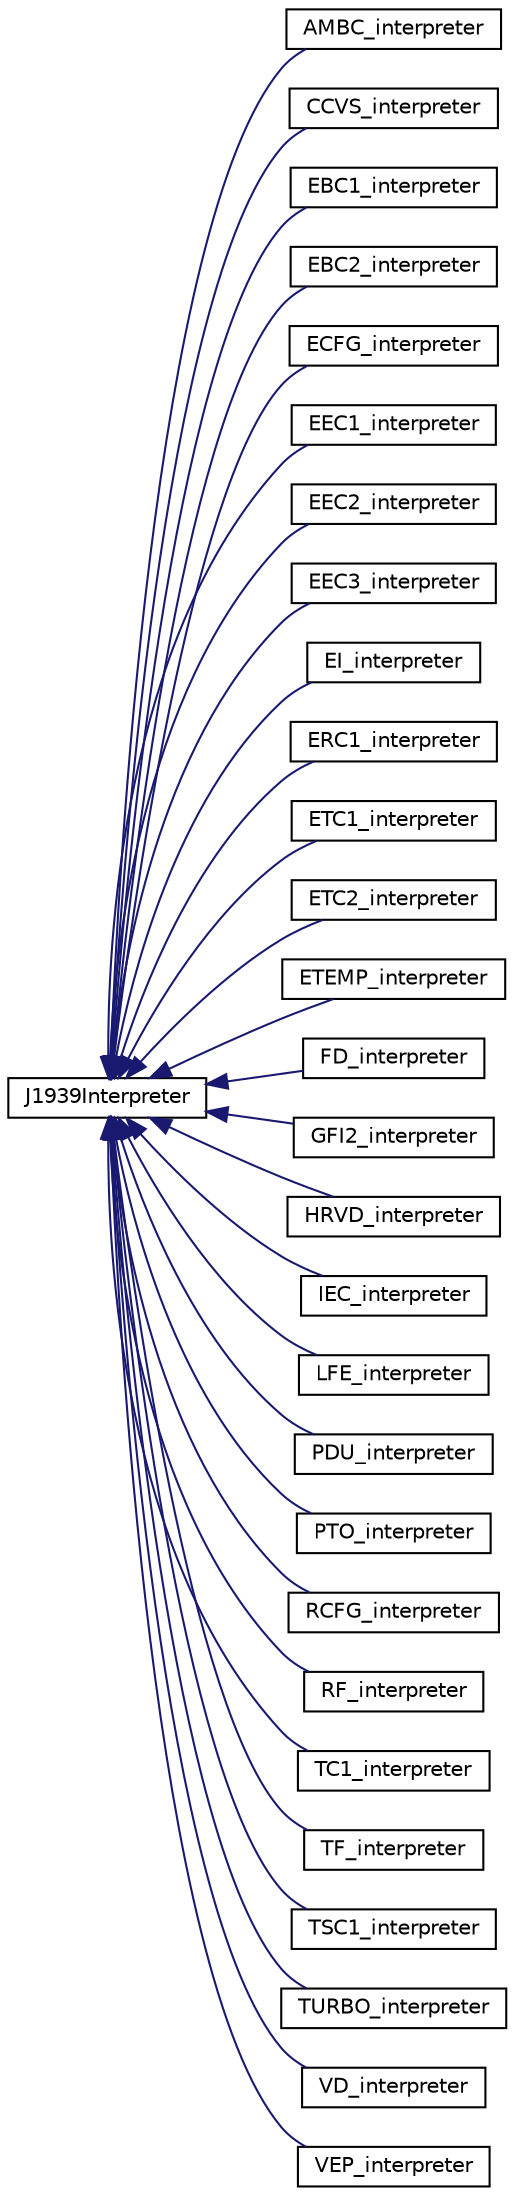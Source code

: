 digraph "Graphical Class Hierarchy"
{
  edge [fontname="Helvetica",fontsize="10",labelfontname="Helvetica",labelfontsize="10"];
  node [fontname="Helvetica",fontsize="10",shape=record];
  rankdir="LR";
  Node0 [label="J1939Interpreter",height=0.2,width=0.4,color="black", fillcolor="white", style="filled",URL="$classJ1939Interpreter.html"];
  Node0 -> Node1 [dir="back",color="midnightblue",fontsize="10",style="solid",fontname="Helvetica"];
  Node1 [label="AMBC_interpreter",height=0.2,width=0.4,color="black", fillcolor="white", style="filled",URL="$classAMBC__interpreter.html"];
  Node0 -> Node2 [dir="back",color="midnightblue",fontsize="10",style="solid",fontname="Helvetica"];
  Node2 [label="CCVS_interpreter",height=0.2,width=0.4,color="black", fillcolor="white", style="filled",URL="$classCCVS__interpreter.html"];
  Node0 -> Node3 [dir="back",color="midnightblue",fontsize="10",style="solid",fontname="Helvetica"];
  Node3 [label="EBC1_interpreter",height=0.2,width=0.4,color="black", fillcolor="white", style="filled",URL="$classEBC1__interpreter.html"];
  Node0 -> Node4 [dir="back",color="midnightblue",fontsize="10",style="solid",fontname="Helvetica"];
  Node4 [label="EBC2_interpreter",height=0.2,width=0.4,color="black", fillcolor="white", style="filled",URL="$classEBC2__interpreter.html"];
  Node0 -> Node5 [dir="back",color="midnightblue",fontsize="10",style="solid",fontname="Helvetica"];
  Node5 [label="ECFG_interpreter",height=0.2,width=0.4,color="black", fillcolor="white", style="filled",URL="$classECFG__interpreter.html"];
  Node0 -> Node6 [dir="back",color="midnightblue",fontsize="10",style="solid",fontname="Helvetica"];
  Node6 [label="EEC1_interpreter",height=0.2,width=0.4,color="black", fillcolor="white", style="filled",URL="$classEEC1__interpreter.html"];
  Node0 -> Node7 [dir="back",color="midnightblue",fontsize="10",style="solid",fontname="Helvetica"];
  Node7 [label="EEC2_interpreter",height=0.2,width=0.4,color="black", fillcolor="white", style="filled",URL="$classEEC2__interpreter.html"];
  Node0 -> Node8 [dir="back",color="midnightblue",fontsize="10",style="solid",fontname="Helvetica"];
  Node8 [label="EEC3_interpreter",height=0.2,width=0.4,color="black", fillcolor="white", style="filled",URL="$classEEC3__interpreter.html"];
  Node0 -> Node9 [dir="back",color="midnightblue",fontsize="10",style="solid",fontname="Helvetica"];
  Node9 [label="EI_interpreter",height=0.2,width=0.4,color="black", fillcolor="white", style="filled",URL="$classEI__interpreter.html"];
  Node0 -> Node10 [dir="back",color="midnightblue",fontsize="10",style="solid",fontname="Helvetica"];
  Node10 [label="ERC1_interpreter",height=0.2,width=0.4,color="black", fillcolor="white", style="filled",URL="$classERC1__interpreter.html"];
  Node0 -> Node11 [dir="back",color="midnightblue",fontsize="10",style="solid",fontname="Helvetica"];
  Node11 [label="ETC1_interpreter",height=0.2,width=0.4,color="black", fillcolor="white", style="filled",URL="$classETC1__interpreter.html"];
  Node0 -> Node12 [dir="back",color="midnightblue",fontsize="10",style="solid",fontname="Helvetica"];
  Node12 [label="ETC2_interpreter",height=0.2,width=0.4,color="black", fillcolor="white", style="filled",URL="$classETC2__interpreter.html"];
  Node0 -> Node13 [dir="back",color="midnightblue",fontsize="10",style="solid",fontname="Helvetica"];
  Node13 [label="ETEMP_interpreter",height=0.2,width=0.4,color="black", fillcolor="white", style="filled",URL="$classETEMP__interpreter.html"];
  Node0 -> Node14 [dir="back",color="midnightblue",fontsize="10",style="solid",fontname="Helvetica"];
  Node14 [label="FD_interpreter",height=0.2,width=0.4,color="black", fillcolor="white", style="filled",URL="$classFD__interpreter.html"];
  Node0 -> Node15 [dir="back",color="midnightblue",fontsize="10",style="solid",fontname="Helvetica"];
  Node15 [label="GFI2_interpreter",height=0.2,width=0.4,color="black", fillcolor="white", style="filled",URL="$classGFI2__interpreter.html"];
  Node0 -> Node16 [dir="back",color="midnightblue",fontsize="10",style="solid",fontname="Helvetica"];
  Node16 [label="HRVD_interpreter",height=0.2,width=0.4,color="black", fillcolor="white", style="filled",URL="$classHRVD__interpreter.html"];
  Node0 -> Node17 [dir="back",color="midnightblue",fontsize="10",style="solid",fontname="Helvetica"];
  Node17 [label="IEC_interpreter",height=0.2,width=0.4,color="black", fillcolor="white", style="filled",URL="$classIEC__interpreter.html"];
  Node0 -> Node18 [dir="back",color="midnightblue",fontsize="10",style="solid",fontname="Helvetica"];
  Node18 [label="LFE_interpreter",height=0.2,width=0.4,color="black", fillcolor="white", style="filled",URL="$classLFE__interpreter.html"];
  Node0 -> Node19 [dir="back",color="midnightblue",fontsize="10",style="solid",fontname="Helvetica"];
  Node19 [label="PDU_interpreter",height=0.2,width=0.4,color="black", fillcolor="white", style="filled",URL="$classPDU__interpreter.html"];
  Node0 -> Node20 [dir="back",color="midnightblue",fontsize="10",style="solid",fontname="Helvetica"];
  Node20 [label="PTO_interpreter",height=0.2,width=0.4,color="black", fillcolor="white", style="filled",URL="$classPTO__interpreter.html"];
  Node0 -> Node21 [dir="back",color="midnightblue",fontsize="10",style="solid",fontname="Helvetica"];
  Node21 [label="RCFG_interpreter",height=0.2,width=0.4,color="black", fillcolor="white", style="filled",URL="$classRCFG__interpreter.html"];
  Node0 -> Node22 [dir="back",color="midnightblue",fontsize="10",style="solid",fontname="Helvetica"];
  Node22 [label="RF_interpreter",height=0.2,width=0.4,color="black", fillcolor="white", style="filled",URL="$classRF__interpreter.html"];
  Node0 -> Node23 [dir="back",color="midnightblue",fontsize="10",style="solid",fontname="Helvetica"];
  Node23 [label="TC1_interpreter",height=0.2,width=0.4,color="black", fillcolor="white", style="filled",URL="$classTC1__interpreter.html"];
  Node0 -> Node24 [dir="back",color="midnightblue",fontsize="10",style="solid",fontname="Helvetica"];
  Node24 [label="TF_interpreter",height=0.2,width=0.4,color="black", fillcolor="white", style="filled",URL="$classTF__interpreter.html"];
  Node0 -> Node25 [dir="back",color="midnightblue",fontsize="10",style="solid",fontname="Helvetica"];
  Node25 [label="TSC1_interpreter",height=0.2,width=0.4,color="black", fillcolor="white", style="filled",URL="$classTSC1__interpreter.html"];
  Node0 -> Node26 [dir="back",color="midnightblue",fontsize="10",style="solid",fontname="Helvetica"];
  Node26 [label="TURBO_interpreter",height=0.2,width=0.4,color="black", fillcolor="white", style="filled",URL="$classTURBO__interpreter.html"];
  Node0 -> Node27 [dir="back",color="midnightblue",fontsize="10",style="solid",fontname="Helvetica"];
  Node27 [label="VD_interpreter",height=0.2,width=0.4,color="black", fillcolor="white", style="filled",URL="$classVD__interpreter.html"];
  Node0 -> Node28 [dir="back",color="midnightblue",fontsize="10",style="solid",fontname="Helvetica"];
  Node28 [label="VEP_interpreter",height=0.2,width=0.4,color="black", fillcolor="white", style="filled",URL="$classVEP__interpreter.html"];
}
